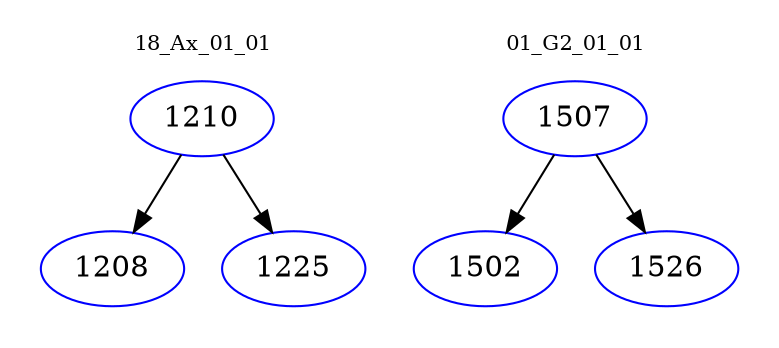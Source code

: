 digraph{
subgraph cluster_0 {
color = white
label = "18_Ax_01_01";
fontsize=10;
T0_1210 [label="1210", color="blue"]
T0_1210 -> T0_1208 [color="black"]
T0_1208 [label="1208", color="blue"]
T0_1210 -> T0_1225 [color="black"]
T0_1225 [label="1225", color="blue"]
}
subgraph cluster_1 {
color = white
label = "01_G2_01_01";
fontsize=10;
T1_1507 [label="1507", color="blue"]
T1_1507 -> T1_1502 [color="black"]
T1_1502 [label="1502", color="blue"]
T1_1507 -> T1_1526 [color="black"]
T1_1526 [label="1526", color="blue"]
}
}
